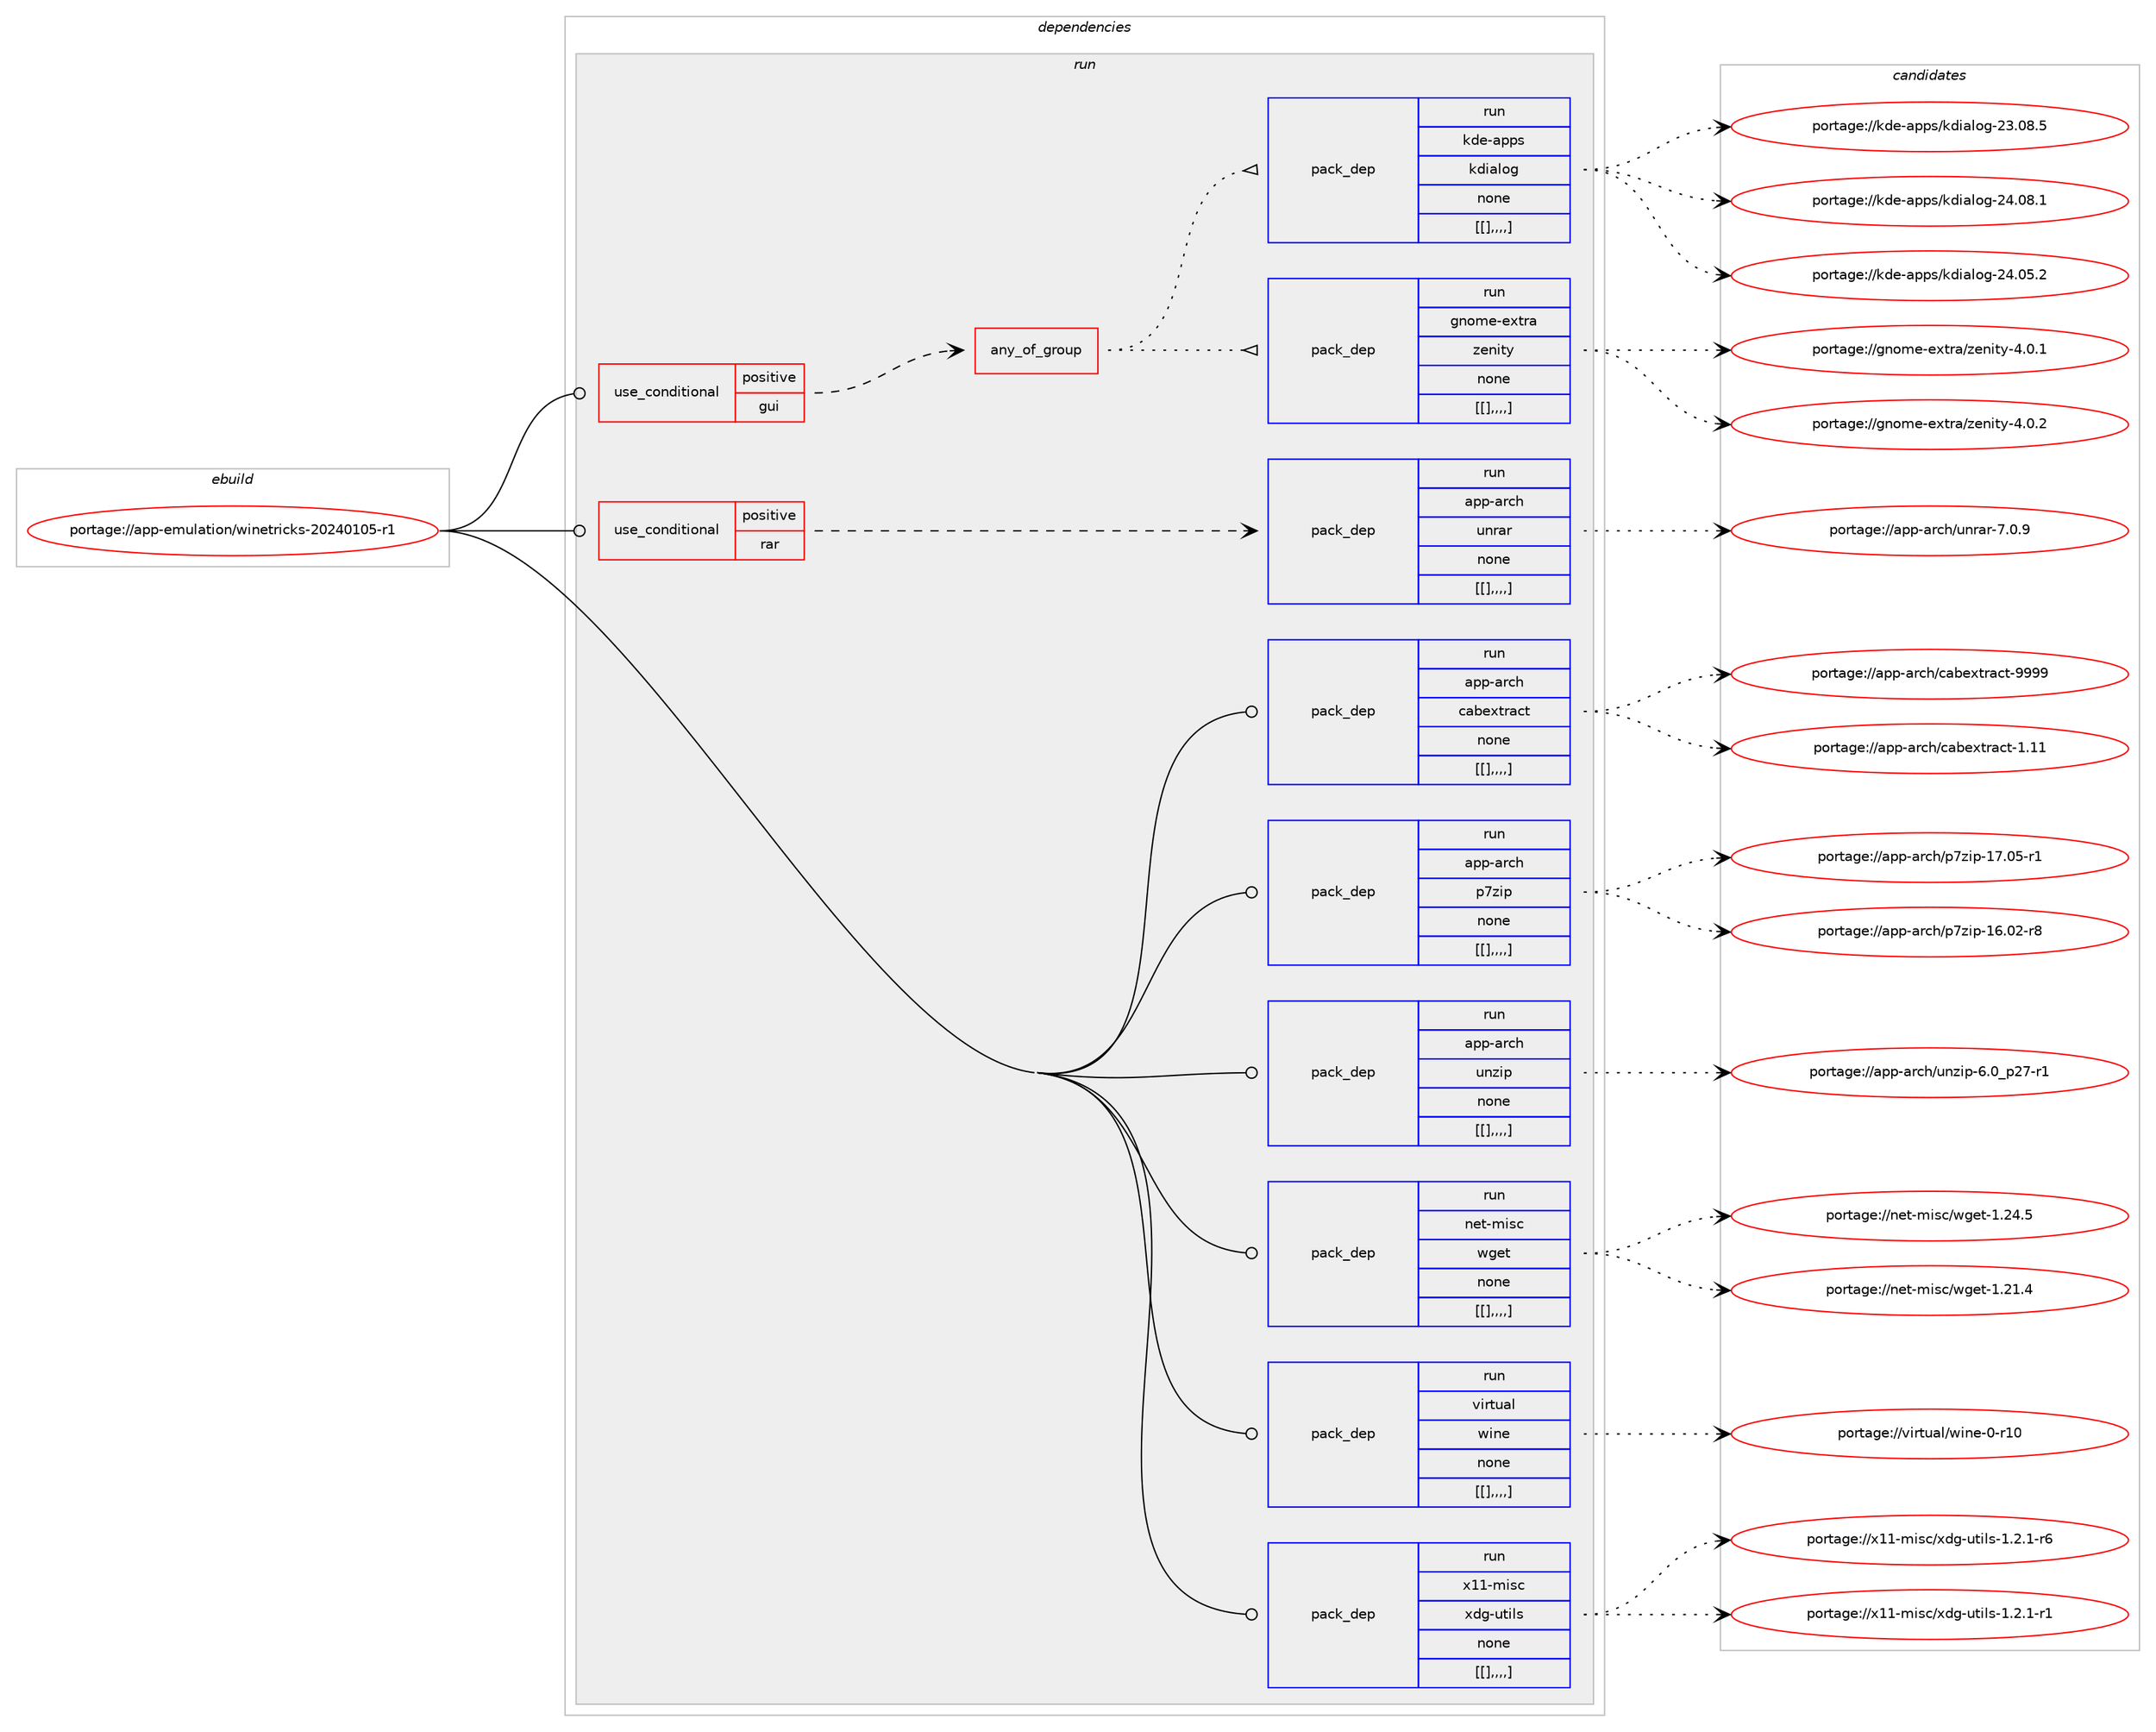 digraph prolog {

# *************
# Graph options
# *************

newrank=true;
concentrate=true;
compound=true;
graph [rankdir=LR,fontname=Helvetica,fontsize=10,ranksep=1.5];#, ranksep=2.5, nodesep=0.2];
edge  [arrowhead=vee];
node  [fontname=Helvetica,fontsize=10];

# **********
# The ebuild
# **********

subgraph cluster_leftcol {
color=gray;
label=<<i>ebuild</i>>;
id [label="portage://app-emulation/winetricks-20240105-r1", color=red, width=4, href="../app-emulation/winetricks-20240105-r1.svg"];
}

# ****************
# The dependencies
# ****************

subgraph cluster_midcol {
color=gray;
label=<<i>dependencies</i>>;
subgraph cluster_compile {
fillcolor="#eeeeee";
style=filled;
label=<<i>compile</i>>;
}
subgraph cluster_compileandrun {
fillcolor="#eeeeee";
style=filled;
label=<<i>compile and run</i>>;
}
subgraph cluster_run {
fillcolor="#eeeeee";
style=filled;
label=<<i>run</i>>;
subgraph cond10641 {
dependency35877 [label=<<TABLE BORDER="0" CELLBORDER="1" CELLSPACING="0" CELLPADDING="4"><TR><TD ROWSPAN="3" CELLPADDING="10">use_conditional</TD></TR><TR><TD>positive</TD></TR><TR><TD>gui</TD></TR></TABLE>>, shape=none, color=red];
subgraph any294 {
dependency35878 [label=<<TABLE BORDER="0" CELLBORDER="1" CELLSPACING="0" CELLPADDING="4"><TR><TD CELLPADDING="10">any_of_group</TD></TR></TABLE>>, shape=none, color=red];subgraph pack24879 {
dependency35879 [label=<<TABLE BORDER="0" CELLBORDER="1" CELLSPACING="0" CELLPADDING="4" WIDTH="220"><TR><TD ROWSPAN="6" CELLPADDING="30">pack_dep</TD></TR><TR><TD WIDTH="110">run</TD></TR><TR><TD>gnome-extra</TD></TR><TR><TD>zenity</TD></TR><TR><TD>none</TD></TR><TR><TD>[[],,,,]</TD></TR></TABLE>>, shape=none, color=blue];
}
dependency35878:e -> dependency35879:w [weight=20,style="dotted",arrowhead="oinv"];
subgraph pack24880 {
dependency35880 [label=<<TABLE BORDER="0" CELLBORDER="1" CELLSPACING="0" CELLPADDING="4" WIDTH="220"><TR><TD ROWSPAN="6" CELLPADDING="30">pack_dep</TD></TR><TR><TD WIDTH="110">run</TD></TR><TR><TD>kde-apps</TD></TR><TR><TD>kdialog</TD></TR><TR><TD>none</TD></TR><TR><TD>[[],,,,]</TD></TR></TABLE>>, shape=none, color=blue];
}
dependency35878:e -> dependency35880:w [weight=20,style="dotted",arrowhead="oinv"];
}
dependency35877:e -> dependency35878:w [weight=20,style="dashed",arrowhead="vee"];
}
id:e -> dependency35877:w [weight=20,style="solid",arrowhead="odot"];
subgraph cond10642 {
dependency35881 [label=<<TABLE BORDER="0" CELLBORDER="1" CELLSPACING="0" CELLPADDING="4"><TR><TD ROWSPAN="3" CELLPADDING="10">use_conditional</TD></TR><TR><TD>positive</TD></TR><TR><TD>rar</TD></TR></TABLE>>, shape=none, color=red];
subgraph pack24881 {
dependency35882 [label=<<TABLE BORDER="0" CELLBORDER="1" CELLSPACING="0" CELLPADDING="4" WIDTH="220"><TR><TD ROWSPAN="6" CELLPADDING="30">pack_dep</TD></TR><TR><TD WIDTH="110">run</TD></TR><TR><TD>app-arch</TD></TR><TR><TD>unrar</TD></TR><TR><TD>none</TD></TR><TR><TD>[[],,,,]</TD></TR></TABLE>>, shape=none, color=blue];
}
dependency35881:e -> dependency35882:w [weight=20,style="dashed",arrowhead="vee"];
}
id:e -> dependency35881:w [weight=20,style="solid",arrowhead="odot"];
subgraph pack24882 {
dependency35883 [label=<<TABLE BORDER="0" CELLBORDER="1" CELLSPACING="0" CELLPADDING="4" WIDTH="220"><TR><TD ROWSPAN="6" CELLPADDING="30">pack_dep</TD></TR><TR><TD WIDTH="110">run</TD></TR><TR><TD>app-arch</TD></TR><TR><TD>cabextract</TD></TR><TR><TD>none</TD></TR><TR><TD>[[],,,,]</TD></TR></TABLE>>, shape=none, color=blue];
}
id:e -> dependency35883:w [weight=20,style="solid",arrowhead="odot"];
subgraph pack24883 {
dependency35884 [label=<<TABLE BORDER="0" CELLBORDER="1" CELLSPACING="0" CELLPADDING="4" WIDTH="220"><TR><TD ROWSPAN="6" CELLPADDING="30">pack_dep</TD></TR><TR><TD WIDTH="110">run</TD></TR><TR><TD>app-arch</TD></TR><TR><TD>p7zip</TD></TR><TR><TD>none</TD></TR><TR><TD>[[],,,,]</TD></TR></TABLE>>, shape=none, color=blue];
}
id:e -> dependency35884:w [weight=20,style="solid",arrowhead="odot"];
subgraph pack24884 {
dependency35885 [label=<<TABLE BORDER="0" CELLBORDER="1" CELLSPACING="0" CELLPADDING="4" WIDTH="220"><TR><TD ROWSPAN="6" CELLPADDING="30">pack_dep</TD></TR><TR><TD WIDTH="110">run</TD></TR><TR><TD>app-arch</TD></TR><TR><TD>unzip</TD></TR><TR><TD>none</TD></TR><TR><TD>[[],,,,]</TD></TR></TABLE>>, shape=none, color=blue];
}
id:e -> dependency35885:w [weight=20,style="solid",arrowhead="odot"];
subgraph pack24885 {
dependency35886 [label=<<TABLE BORDER="0" CELLBORDER="1" CELLSPACING="0" CELLPADDING="4" WIDTH="220"><TR><TD ROWSPAN="6" CELLPADDING="30">pack_dep</TD></TR><TR><TD WIDTH="110">run</TD></TR><TR><TD>net-misc</TD></TR><TR><TD>wget</TD></TR><TR><TD>none</TD></TR><TR><TD>[[],,,,]</TD></TR></TABLE>>, shape=none, color=blue];
}
id:e -> dependency35886:w [weight=20,style="solid",arrowhead="odot"];
subgraph pack24886 {
dependency35887 [label=<<TABLE BORDER="0" CELLBORDER="1" CELLSPACING="0" CELLPADDING="4" WIDTH="220"><TR><TD ROWSPAN="6" CELLPADDING="30">pack_dep</TD></TR><TR><TD WIDTH="110">run</TD></TR><TR><TD>virtual</TD></TR><TR><TD>wine</TD></TR><TR><TD>none</TD></TR><TR><TD>[[],,,,]</TD></TR></TABLE>>, shape=none, color=blue];
}
id:e -> dependency35887:w [weight=20,style="solid",arrowhead="odot"];
subgraph pack24887 {
dependency35888 [label=<<TABLE BORDER="0" CELLBORDER="1" CELLSPACING="0" CELLPADDING="4" WIDTH="220"><TR><TD ROWSPAN="6" CELLPADDING="30">pack_dep</TD></TR><TR><TD WIDTH="110">run</TD></TR><TR><TD>x11-misc</TD></TR><TR><TD>xdg-utils</TD></TR><TR><TD>none</TD></TR><TR><TD>[[],,,,]</TD></TR></TABLE>>, shape=none, color=blue];
}
id:e -> dependency35888:w [weight=20,style="solid",arrowhead="odot"];
}
}

# **************
# The candidates
# **************

subgraph cluster_choices {
rank=same;
color=gray;
label=<<i>candidates</i>>;

subgraph choice24879 {
color=black;
nodesep=1;
choice103110111109101451011201161149747122101110105116121455246484650 [label="portage://gnome-extra/zenity-4.0.2", color=red, width=4,href="../gnome-extra/zenity-4.0.2.svg"];
choice103110111109101451011201161149747122101110105116121455246484649 [label="portage://gnome-extra/zenity-4.0.1", color=red, width=4,href="../gnome-extra/zenity-4.0.1.svg"];
dependency35879:e -> choice103110111109101451011201161149747122101110105116121455246484650:w [style=dotted,weight="100"];
dependency35879:e -> choice103110111109101451011201161149747122101110105116121455246484649:w [style=dotted,weight="100"];
}
subgraph choice24880 {
color=black;
nodesep=1;
choice107100101459711211211547107100105971081111034550524648564649 [label="portage://kde-apps/kdialog-24.08.1", color=red, width=4,href="../kde-apps/kdialog-24.08.1.svg"];
choice107100101459711211211547107100105971081111034550524648534650 [label="portage://kde-apps/kdialog-24.05.2", color=red, width=4,href="../kde-apps/kdialog-24.05.2.svg"];
choice107100101459711211211547107100105971081111034550514648564653 [label="portage://kde-apps/kdialog-23.08.5", color=red, width=4,href="../kde-apps/kdialog-23.08.5.svg"];
dependency35880:e -> choice107100101459711211211547107100105971081111034550524648564649:w [style=dotted,weight="100"];
dependency35880:e -> choice107100101459711211211547107100105971081111034550524648534650:w [style=dotted,weight="100"];
dependency35880:e -> choice107100101459711211211547107100105971081111034550514648564653:w [style=dotted,weight="100"];
}
subgraph choice24881 {
color=black;
nodesep=1;
choice971121124597114991044711711011497114455546484657 [label="portage://app-arch/unrar-7.0.9", color=red, width=4,href="../app-arch/unrar-7.0.9.svg"];
dependency35882:e -> choice971121124597114991044711711011497114455546484657:w [style=dotted,weight="100"];
}
subgraph choice24882 {
color=black;
nodesep=1;
choice971121124597114991044799979810112011611497991164557575757 [label="portage://app-arch/cabextract-9999", color=red, width=4,href="../app-arch/cabextract-9999.svg"];
choice971121124597114991044799979810112011611497991164549464949 [label="portage://app-arch/cabextract-1.11", color=red, width=4,href="../app-arch/cabextract-1.11.svg"];
dependency35883:e -> choice971121124597114991044799979810112011611497991164557575757:w [style=dotted,weight="100"];
dependency35883:e -> choice971121124597114991044799979810112011611497991164549464949:w [style=dotted,weight="100"];
}
subgraph choice24883 {
color=black;
nodesep=1;
choice9711211245971149910447112551221051124549554648534511449 [label="portage://app-arch/p7zip-17.05-r1", color=red, width=4,href="../app-arch/p7zip-17.05-r1.svg"];
choice9711211245971149910447112551221051124549544648504511456 [label="portage://app-arch/p7zip-16.02-r8", color=red, width=4,href="../app-arch/p7zip-16.02-r8.svg"];
dependency35884:e -> choice9711211245971149910447112551221051124549554648534511449:w [style=dotted,weight="100"];
dependency35884:e -> choice9711211245971149910447112551221051124549544648504511456:w [style=dotted,weight="100"];
}
subgraph choice24884 {
color=black;
nodesep=1;
choice9711211245971149910447117110122105112455446489511250554511449 [label="portage://app-arch/unzip-6.0_p27-r1", color=red, width=4,href="../app-arch/unzip-6.0_p27-r1.svg"];
dependency35885:e -> choice9711211245971149910447117110122105112455446489511250554511449:w [style=dotted,weight="100"];
}
subgraph choice24885 {
color=black;
nodesep=1;
choice11010111645109105115994711910310111645494650524653 [label="portage://net-misc/wget-1.24.5", color=red, width=4,href="../net-misc/wget-1.24.5.svg"];
choice11010111645109105115994711910310111645494650494652 [label="portage://net-misc/wget-1.21.4", color=red, width=4,href="../net-misc/wget-1.21.4.svg"];
dependency35886:e -> choice11010111645109105115994711910310111645494650524653:w [style=dotted,weight="100"];
dependency35886:e -> choice11010111645109105115994711910310111645494650494652:w [style=dotted,weight="100"];
}
subgraph choice24886 {
color=black;
nodesep=1;
choice11810511411611797108471191051101014548451144948 [label="portage://virtual/wine-0-r10", color=red, width=4,href="../virtual/wine-0-r10.svg"];
dependency35887:e -> choice11810511411611797108471191051101014548451144948:w [style=dotted,weight="100"];
}
subgraph choice24887 {
color=black;
nodesep=1;
choice1204949451091051159947120100103451171161051081154549465046494511454 [label="portage://x11-misc/xdg-utils-1.2.1-r6", color=red, width=4,href="../x11-misc/xdg-utils-1.2.1-r6.svg"];
choice1204949451091051159947120100103451171161051081154549465046494511449 [label="portage://x11-misc/xdg-utils-1.2.1-r1", color=red, width=4,href="../x11-misc/xdg-utils-1.2.1-r1.svg"];
dependency35888:e -> choice1204949451091051159947120100103451171161051081154549465046494511454:w [style=dotted,weight="100"];
dependency35888:e -> choice1204949451091051159947120100103451171161051081154549465046494511449:w [style=dotted,weight="100"];
}
}

}
